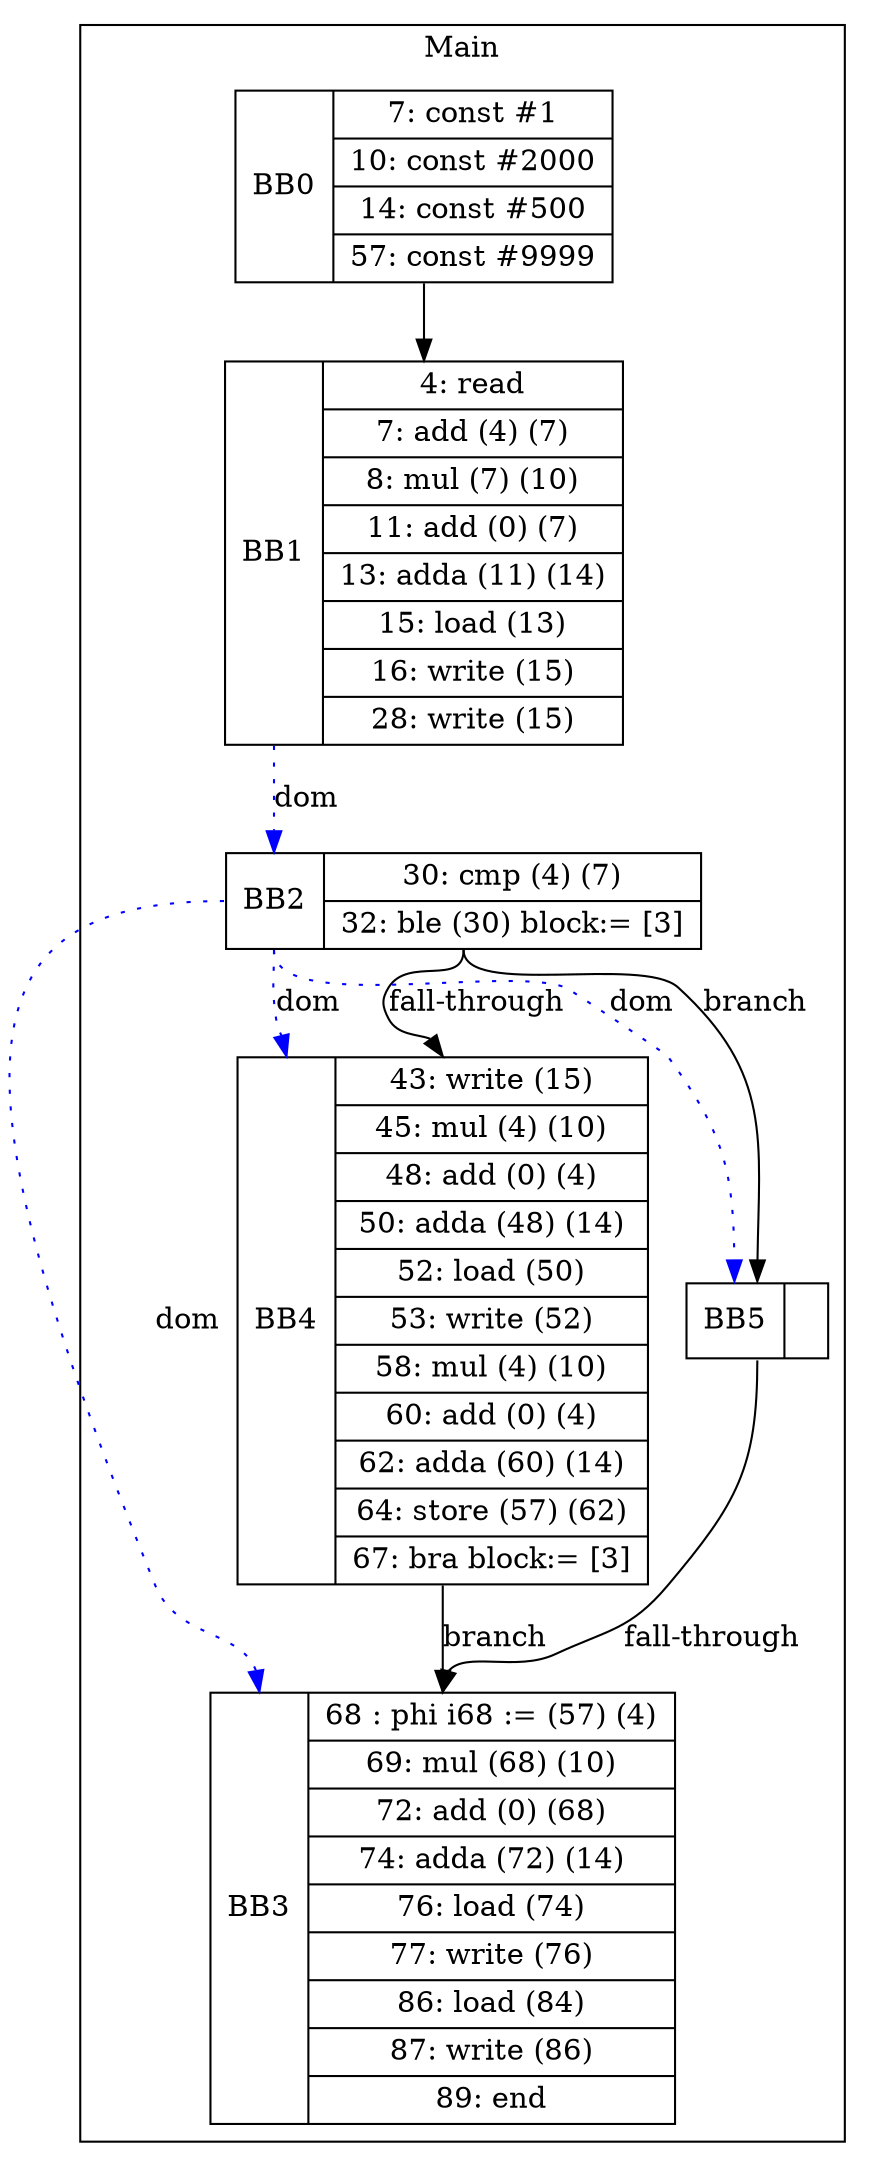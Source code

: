 digraph G {
node [shape=record];
subgraph cluster_main{
label = "Main";
BB0 [shape=record, label="<b>BB0|{7: const #1|10: const #2000|14: const #500|57: const #9999}"];
BB1 [shape=record, label="<b>BB1|{4: read|7: add (4) (7)|8: mul (7) (10)|11: add (0) (7)|13: adda (11) (14)|15: load (13)|16: write (15)|28: write (15)}"];
BB2 [shape=record, label="<b>BB2|{30: cmp (4) (7)|32: ble (30) block:= [3]}"];
BB3 [shape=record, label="<b>BB3|{68 : phi i68 := (57) (4)|69: mul (68) (10)|72: add (0) (68)|74: adda (72) (14)|76: load (74)|77: write (76)|86: load (84)|87: write (86)|89: end}"];
BB4 [shape=record, label="<b>BB4|{43: write (15)|45: mul (4) (10)|48: add (0) (4)|50: adda (48) (14)|52: load (50)|53: write (52)|58: mul (4) (10)|60: add (0) (4)|62: adda (60) (14)|64: store (57) (62)|67: bra block:= [3]}"];
BB5 [shape=record, label="<b>BB5|}"];
}
BB0:s -> BB1:n ;
BB2:b -> BB3:b [color=blue, style=dotted, label="dom"];
BB2:b -> BB4:b [color=blue, style=dotted, label="dom"];
BB1:b -> BB2:b [color=blue, style=dotted, label="dom"];
BB2:b -> BB5:b [color=blue, style=dotted, label="dom"];
BB2:s -> BB5:n [label="branch"];
BB4:s -> BB3:n [label="branch"];
BB5:s -> BB3:n [label="fall-through"];
BB2:s -> BB4:n [label="fall-through"];
}
